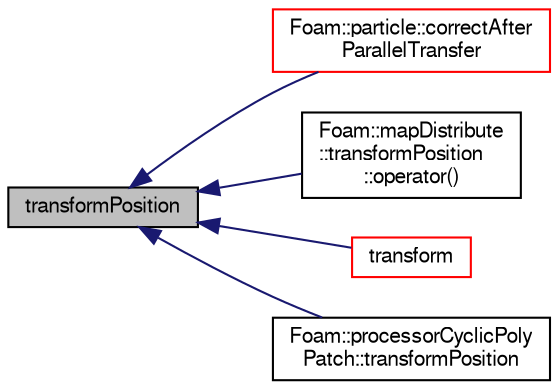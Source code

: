 digraph "transformPosition"
{
  bgcolor="transparent";
  edge [fontname="FreeSans",fontsize="10",labelfontname="FreeSans",labelfontsize="10"];
  node [fontname="FreeSans",fontsize="10",shape=record];
  rankdir="LR";
  Node428 [label="transformPosition",height=0.2,width=0.4,color="black", fillcolor="grey75", style="filled", fontcolor="black"];
  Node428 -> Node429 [dir="back",color="midnightblue",fontsize="10",style="solid",fontname="FreeSans"];
  Node429 [label="Foam::particle::correctAfter\lParallelTransfer",height=0.2,width=0.4,color="red",URL="$a23586.html#abf3eaa39fbf239fede9c5c4af58c851d",tooltip="Convert processor patch addressing to the global equivalents. "];
  Node428 -> Node432 [dir="back",color="midnightblue",fontsize="10",style="solid",fontname="FreeSans"];
  Node432 [label="Foam::mapDistribute\l::transformPosition\l::operator()",height=0.2,width=0.4,color="black",URL="$a27370.html#a8a48ef8714790d181d93a110020932f7",tooltip="Transform patch-based field. "];
  Node428 -> Node433 [dir="back",color="midnightblue",fontsize="10",style="solid",fontname="FreeSans"];
  Node433 [label="transform",height=0.2,width=0.4,color="red",URL="$a27426.html#a25e79347ecb20da8543ed4e461fc1ed2",tooltip="Type of transform. "];
  Node428 -> Node449 [dir="back",color="midnightblue",fontsize="10",style="solid",fontname="FreeSans"];
  Node449 [label="Foam::processorCyclicPoly\lPatch::transformPosition",height=0.2,width=0.4,color="black",URL="$a27458.html#ab40411982a6b7d9b0ed5235f2a26be1c",tooltip="Transform a patch-based position from other side to this side. "];
}
